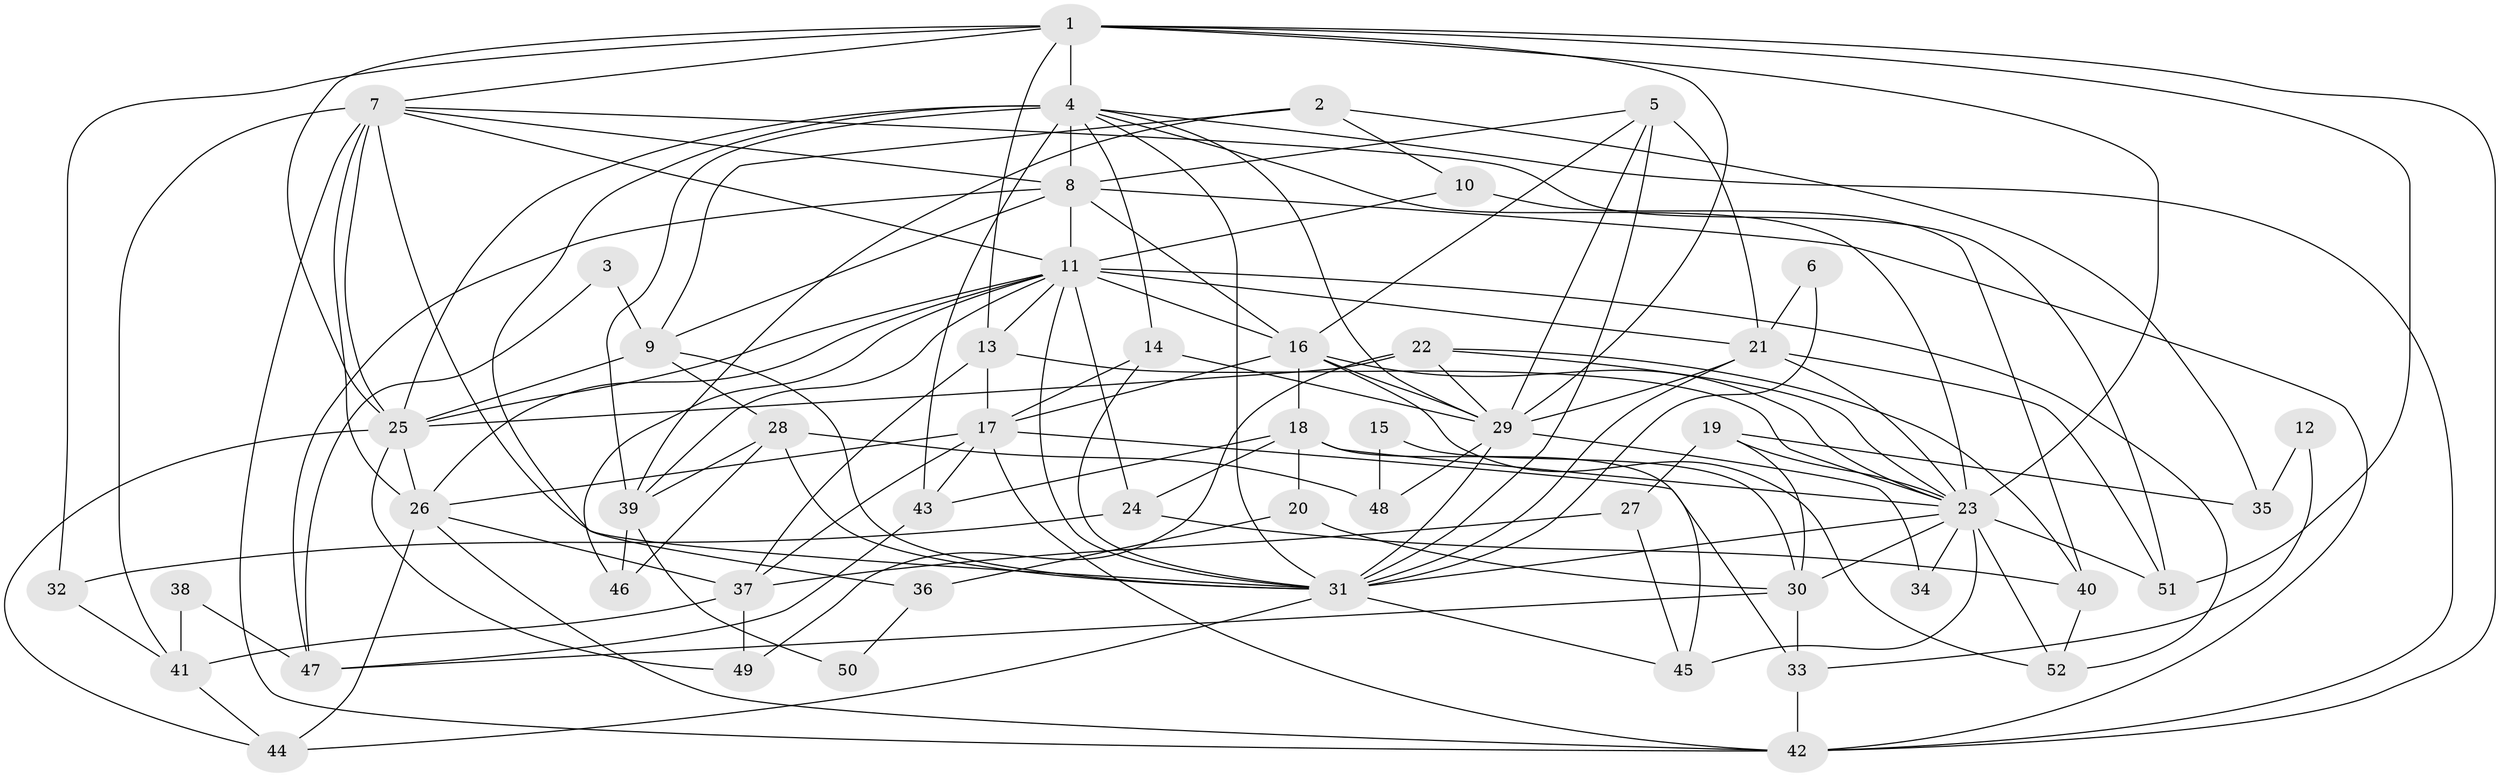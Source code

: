 // original degree distribution, {6: 0.08737864077669903, 4: 0.3106796116504854, 2: 0.07766990291262135, 3: 0.32038834951456313, 5: 0.1650485436893204, 7: 0.02912621359223301, 9: 0.009708737864077669}
// Generated by graph-tools (version 1.1) at 2025/51/03/04/25 22:51:15]
// undirected, 52 vertices, 139 edges
graph export_dot {
  node [color=gray90,style=filled];
  1;
  2;
  3;
  4;
  5;
  6;
  7;
  8;
  9;
  10;
  11;
  12;
  13;
  14;
  15;
  16;
  17;
  18;
  19;
  20;
  21;
  22;
  23;
  24;
  25;
  26;
  27;
  28;
  29;
  30;
  31;
  32;
  33;
  34;
  35;
  36;
  37;
  38;
  39;
  40;
  41;
  42;
  43;
  44;
  45;
  46;
  47;
  48;
  49;
  50;
  51;
  52;
  1 -- 4 [weight=1.0];
  1 -- 7 [weight=1.0];
  1 -- 13 [weight=2.0];
  1 -- 23 [weight=1.0];
  1 -- 25 [weight=1.0];
  1 -- 29 [weight=1.0];
  1 -- 32 [weight=1.0];
  1 -- 42 [weight=1.0];
  1 -- 51 [weight=2.0];
  2 -- 9 [weight=1.0];
  2 -- 10 [weight=1.0];
  2 -- 35 [weight=1.0];
  2 -- 39 [weight=1.0];
  3 -- 9 [weight=1.0];
  3 -- 47 [weight=1.0];
  4 -- 8 [weight=2.0];
  4 -- 14 [weight=1.0];
  4 -- 23 [weight=1.0];
  4 -- 25 [weight=1.0];
  4 -- 29 [weight=2.0];
  4 -- 31 [weight=1.0];
  4 -- 36 [weight=2.0];
  4 -- 39 [weight=1.0];
  4 -- 42 [weight=1.0];
  4 -- 43 [weight=1.0];
  5 -- 8 [weight=1.0];
  5 -- 16 [weight=1.0];
  5 -- 21 [weight=1.0];
  5 -- 29 [weight=1.0];
  5 -- 31 [weight=1.0];
  6 -- 21 [weight=1.0];
  6 -- 31 [weight=1.0];
  7 -- 8 [weight=1.0];
  7 -- 11 [weight=1.0];
  7 -- 25 [weight=1.0];
  7 -- 26 [weight=1.0];
  7 -- 31 [weight=1.0];
  7 -- 41 [weight=1.0];
  7 -- 42 [weight=1.0];
  7 -- 51 [weight=1.0];
  8 -- 9 [weight=1.0];
  8 -- 11 [weight=2.0];
  8 -- 16 [weight=1.0];
  8 -- 42 [weight=1.0];
  8 -- 47 [weight=1.0];
  9 -- 25 [weight=1.0];
  9 -- 28 [weight=1.0];
  9 -- 31 [weight=1.0];
  10 -- 11 [weight=1.0];
  10 -- 40 [weight=1.0];
  11 -- 13 [weight=1.0];
  11 -- 16 [weight=2.0];
  11 -- 21 [weight=1.0];
  11 -- 24 [weight=1.0];
  11 -- 25 [weight=1.0];
  11 -- 26 [weight=1.0];
  11 -- 31 [weight=1.0];
  11 -- 39 [weight=1.0];
  11 -- 46 [weight=1.0];
  11 -- 52 [weight=1.0];
  12 -- 33 [weight=1.0];
  12 -- 35 [weight=1.0];
  13 -- 17 [weight=1.0];
  13 -- 23 [weight=1.0];
  13 -- 37 [weight=1.0];
  14 -- 17 [weight=1.0];
  14 -- 29 [weight=1.0];
  14 -- 31 [weight=1.0];
  15 -- 30 [weight=1.0];
  15 -- 48 [weight=1.0];
  16 -- 17 [weight=1.0];
  16 -- 18 [weight=1.0];
  16 -- 23 [weight=1.0];
  16 -- 29 [weight=1.0];
  16 -- 52 [weight=1.0];
  17 -- 26 [weight=2.0];
  17 -- 33 [weight=1.0];
  17 -- 37 [weight=1.0];
  17 -- 42 [weight=1.0];
  17 -- 43 [weight=1.0];
  18 -- 20 [weight=1.0];
  18 -- 23 [weight=1.0];
  18 -- 24 [weight=1.0];
  18 -- 43 [weight=1.0];
  18 -- 45 [weight=1.0];
  19 -- 23 [weight=1.0];
  19 -- 27 [weight=1.0];
  19 -- 30 [weight=1.0];
  19 -- 35 [weight=1.0];
  20 -- 30 [weight=1.0];
  20 -- 36 [weight=1.0];
  21 -- 23 [weight=2.0];
  21 -- 29 [weight=1.0];
  21 -- 31 [weight=1.0];
  21 -- 51 [weight=1.0];
  22 -- 23 [weight=1.0];
  22 -- 25 [weight=3.0];
  22 -- 29 [weight=1.0];
  22 -- 40 [weight=1.0];
  22 -- 49 [weight=1.0];
  23 -- 30 [weight=1.0];
  23 -- 31 [weight=1.0];
  23 -- 34 [weight=1.0];
  23 -- 45 [weight=1.0];
  23 -- 51 [weight=1.0];
  23 -- 52 [weight=1.0];
  24 -- 32 [weight=1.0];
  24 -- 40 [weight=1.0];
  25 -- 26 [weight=1.0];
  25 -- 44 [weight=1.0];
  25 -- 49 [weight=1.0];
  26 -- 37 [weight=1.0];
  26 -- 42 [weight=1.0];
  26 -- 44 [weight=1.0];
  27 -- 37 [weight=1.0];
  27 -- 45 [weight=1.0];
  28 -- 31 [weight=1.0];
  28 -- 39 [weight=1.0];
  28 -- 46 [weight=1.0];
  28 -- 48 [weight=1.0];
  29 -- 31 [weight=2.0];
  29 -- 34 [weight=1.0];
  29 -- 48 [weight=1.0];
  30 -- 33 [weight=1.0];
  30 -- 47 [weight=1.0];
  31 -- 44 [weight=1.0];
  31 -- 45 [weight=1.0];
  32 -- 41 [weight=1.0];
  33 -- 42 [weight=1.0];
  36 -- 50 [weight=1.0];
  37 -- 41 [weight=1.0];
  37 -- 49 [weight=1.0];
  38 -- 41 [weight=1.0];
  38 -- 47 [weight=1.0];
  39 -- 46 [weight=1.0];
  39 -- 50 [weight=1.0];
  40 -- 52 [weight=1.0];
  41 -- 44 [weight=1.0];
  43 -- 47 [weight=1.0];
}
